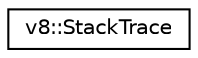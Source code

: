 digraph "Graphical Class Hierarchy"
{
  edge [fontname="Helvetica",fontsize="10",labelfontname="Helvetica",labelfontsize="10"];
  node [fontname="Helvetica",fontsize="10",shape=record];
  rankdir="LR";
  Node1 [label="v8::StackTrace",height=0.2,width=0.4,color="black", fillcolor="white", style="filled",URL="$classv8_1_1StackTrace.html"];
}

